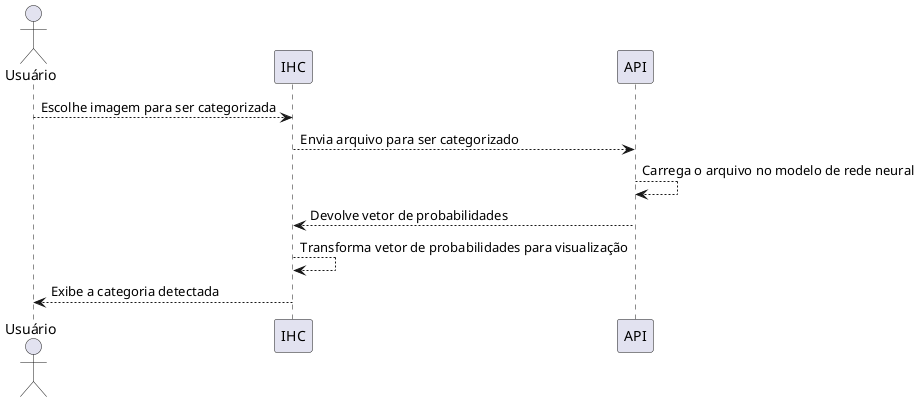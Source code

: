 @startuml Seq

actor Usuário

Usuário --> IHC     : Escolhe imagem para ser categorizada
IHC     --> API     : Envia arquivo para ser categorizado
API     --> API     : Carrega o arquivo no modelo de rede neural
API     --> IHC     : Devolve vetor de probabilidades
IHC     --> IHC     : Transforma vetor de probabilidades para visualização
IHC     --> Usuário : Exibe a categoria detectada
@enduml